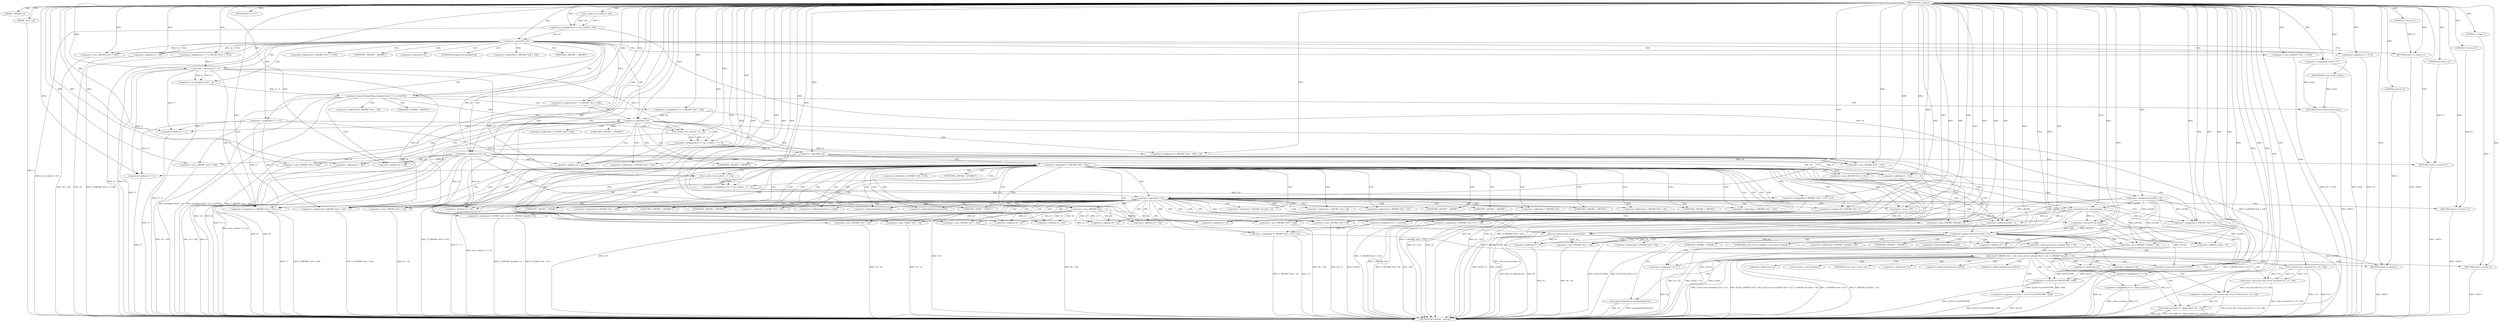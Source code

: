 digraph tftp_connect {  
"1000113" [label = "(METHOD,tftp_connect)" ]
"1000391" [label = "(METHOD_RETURN,int __fastcall)" ]
"1000114" [label = "(PARAM,_DWORD *a1)" ]
"1000115" [label = "(PARAM,_BYTE *a2)" ]
"1000129" [label = "(<operator>.assignment,v4 = Curl_ccalloc(1, 336))" ]
"1000131" [label = "(Curl_ccalloc,Curl_ccalloc(1, 336))" ]
"1000134" [label = "(<operator>.assignment,a1[188] = v4)" ]
"1000140" [label = "(<operator>.logicalNot,!v4)" ]
"1000142" [label = "(RETURN,return 27;,return 27;)" ]
"1000143" [label = "(LITERAL,27,return 27;)" ]
"1000144" [label = "(<operator>.assignment,v6 = v4)" ]
"1000147" [label = "(<operator>.assignment,v7 = *(_DWORD *)(*a1 + 1576))" ]
"1000150" [label = "(<operator>.cast,(_DWORD *)(*a1 + 1576))" ]
"1000152" [label = "(<operator>.addition,*a1 + 1576)" ]
"1000157" [label = "(IDENTIFIER,v7,if ( v7 ))" ]
"1000159" [label = "(<operator>.assignment,result = 71)" ]
"1000163" [label = "(<operator>.greaterEqualsThan,(unsigned int)(v7 - 8) >= 0xFFB1)" ]
"1000164" [label = "(<operator>.cast,(unsigned int)(v7 - 8))" ]
"1000166" [label = "(<operator>.subtraction,v7 - 8)" ]
"1000170" [label = "(RETURN,return result;,return result;)" ]
"1000171" [label = "(IDENTIFIER,result,return result;)" ]
"1000172" [label = "(<operator>.assignment,v8 = *(_DWORD *)(v6 + 328))" ]
"1000175" [label = "(<operator>.cast,(_DWORD *)(v6 + 328))" ]
"1000177" [label = "(<operator>.addition,v6 + 328)" ]
"1000182" [label = "(<operator>.assignment,v7 = 512)" ]
"1000185" [label = "(<operator>.assignment,v8 = *(_DWORD *)(v4 + 328))" ]
"1000188" [label = "(<operator>.cast,(_DWORD *)(v4 + 328))" ]
"1000190" [label = "(<operator>.addition,v4 + 328)" ]
"1000194" [label = "(<operator>.logicalNot,!v8)" ]
"1000197" [label = "(<operator>.assignment,v9 = Curl_ccalloc(1, v7 + 4))" ]
"1000199" [label = "(Curl_ccalloc,Curl_ccalloc(1, v7 + 4))" ]
"1000201" [label = "(<operator>.addition,v7 + 4)" ]
"1000204" [label = "(<operator>.assignment,*(_DWORD *)(v6 + 328) = v9)" ]
"1000206" [label = "(<operator>.cast,(_DWORD *)(v6 + 328))" ]
"1000208" [label = "(<operator>.addition,v6 + 328)" ]
"1000213" [label = "(<operator>.logicalNot,!v9)" ]
"1000215" [label = "(RETURN,return 27;,return 27;)" ]
"1000216" [label = "(LITERAL,27,return 27;)" ]
"1000218" [label = "(<operator>.logicalNot,!*(_DWORD *)(v6 + 332))" ]
"1000220" [label = "(<operator>.cast,(_DWORD *)(v6 + 332))" ]
"1000222" [label = "(<operator>.addition,v6 + 332)" ]
"1000226" [label = "(<operator>.assignment,v10 = Curl_ccalloc(1, v7 + 4))" ]
"1000228" [label = "(Curl_ccalloc,Curl_ccalloc(1, v7 + 4))" ]
"1000230" [label = "(<operator>.addition,v7 + 4)" ]
"1000233" [label = "(<operator>.assignment,*(_DWORD *)(v6 + 332) = v10)" ]
"1000235" [label = "(<operator>.cast,(_DWORD *)(v6 + 332))" ]
"1000237" [label = "(<operator>.addition,v6 + 332)" ]
"1000242" [label = "(<operator>.logicalNot,!v10)" ]
"1000244" [label = "(RETURN,return 27;,return 27;)" ]
"1000245" [label = "(LITERAL,27,return 27;)" ]
"1000246" [label = "(Curl_conncontrol,Curl_conncontrol(a1, 1))" ]
"1000249" [label = "(<operator>.assignment,v11 = a1[105])" ]
"1000254" [label = "(<operator>.assignment,*(_DWORD *)(v6 + 16) = a1)" ]
"1000256" [label = "(<operator>.cast,(_DWORD *)(v6 + 16))" ]
"1000258" [label = "(<operator>.addition,v6 + 16)" ]
"1000262" [label = "(<operator>.assignment,*(_DWORD *)v6 = 0)" ]
"1000264" [label = "(<operator>.cast,(_DWORD *)v6)" ]
"1000268" [label = "(<operator>.assignment,*(_DWORD *)(v6 + 20) = v11)" ]
"1000270" [label = "(<operator>.cast,(_DWORD *)(v6 + 20))" ]
"1000272" [label = "(<operator>.addition,v6 + 20)" ]
"1000276" [label = "(<operator>.assignment,*(_DWORD *)(v6 + 320) = v7)" ]
"1000278" [label = "(<operator>.cast,(_DWORD *)(v6 + 320))" ]
"1000280" [label = "(<operator>.addition,v6 + 320)" ]
"1000284" [label = "(<operator>.assignment,*(_DWORD *)(v6 + 324) = v7)" ]
"1000286" [label = "(<operator>.cast,(_DWORD *)(v6 + 324))" ]
"1000288" [label = "(<operator>.addition,v6 + 324)" ]
"1000292" [label = "(<operator>.assignment,*(_DWORD *)(v6 + 8) = -100)" ]
"1000294" [label = "(<operator>.cast,(_DWORD *)(v6 + 8))" ]
"1000296" [label = "(<operator>.addition,v6 + 8)" ]
"1000299" [label = "(<operator>.minus,-100)" ]
"1000301" [label = "(<operator>.assignment,*(_WORD *)(v6 + 52) = *(_DWORD *)(a1[20] + 4))" ]
"1000303" [label = "(<operator>.cast,(_WORD *)(v6 + 52))" ]
"1000305" [label = "(<operator>.addition,v6 + 52)" ]
"1000309" [label = "(<operator>.cast,(_DWORD *)(a1[20] + 4))" ]
"1000311" [label = "(<operator>.addition,a1[20] + 4)" ]
"1000316" [label = "(tftp_set_timeouts,tftp_set_timeouts(v6))" ]
"1000319" [label = "(<operator>.equals,(a1[147] & 0x40) == 0)" ]
"1000320" [label = "(<operator>.and,a1[147] & 0x40)" ]
"1000328" [label = "(bind,bind(*(_DWORD *)(v6 + 20), (const struct sockaddr *)(v6 + 52), *(_DWORD *)(a1[20] + 16)))" ]
"1000330" [label = "(<operator>.cast,(_DWORD *)(v6 + 20))" ]
"1000332" [label = "(<operator>.addition,v6 + 20)" ]
"1000335" [label = "(<operator>.cast,(const struct sockaddr *)(v6 + 52))" ]
"1000337" [label = "(<operator>.addition,v6 + 52)" ]
"1000341" [label = "(<operator>.cast,(_DWORD *)(a1[20] + 16))" ]
"1000343" [label = "(<operator>.addition,a1[20] + 16)" ]
"1000349" [label = "(<operator>.assignment,v13 = *a1)" ]
"1000353" [label = "(<operator>.assignment,v12 = _errno_location())" ]
"1000356" [label = "(<operator>.assignment,v14 = (const char *)Curl_strerror(*v12, v15, 128))" ]
"1000358" [label = "(<operator>.cast,(const char *)Curl_strerror(*v12, v15, 128))" ]
"1000360" [label = "(Curl_strerror,Curl_strerror(*v12, v15, 128))" ]
"1000365" [label = "(Curl_failf,Curl_failf(v13, \"bind() failed; %s\", v14))" ]
"1000369" [label = "(RETURN,return 7;,return 7;)" ]
"1000370" [label = "(LITERAL,7,return 7;)" ]
"1000371" [label = "(<operator>.assignment,a1[147] = a1[147] & 0xFFFFFFBF | 0x40)" ]
"1000375" [label = "(<operator>.or,a1[147] & 0xFFFFFFBF | 0x40)" ]
"1000376" [label = "(<operator>.and,a1[147] & 0xFFFFFFBF)" ]
"1000382" [label = "(Curl_pgrsStartNow,Curl_pgrsStartNow(*a1))" ]
"1000385" [label = "(<operator>.assignment,*a2 = 1)" ]
"1000389" [label = "(RETURN,return 0;,return 0;)" ]
"1000390" [label = "(LITERAL,0,return 0;)" ]
"1000149" [label = "(<operator>.indirection,*(_DWORD *)(*a1 + 1576))" ]
"1000151" [label = "(UNKNOWN,_DWORD *,_DWORD *)" ]
"1000153" [label = "(<operator>.indirection,*a1)" ]
"1000165" [label = "(UNKNOWN,unsigned int,unsigned int)" ]
"1000174" [label = "(<operator>.indirection,*(_DWORD *)(v6 + 328))" ]
"1000176" [label = "(UNKNOWN,_DWORD *,_DWORD *)" ]
"1000187" [label = "(<operator>.indirection,*(_DWORD *)(v4 + 328))" ]
"1000189" [label = "(UNKNOWN,_DWORD *,_DWORD *)" ]
"1000205" [label = "(<operator>.indirection,*(_DWORD *)(v6 + 328))" ]
"1000207" [label = "(UNKNOWN,_DWORD *,_DWORD *)" ]
"1000219" [label = "(<operator>.indirection,*(_DWORD *)(v6 + 332))" ]
"1000221" [label = "(UNKNOWN,_DWORD *,_DWORD *)" ]
"1000234" [label = "(<operator>.indirection,*(_DWORD *)(v6 + 332))" ]
"1000236" [label = "(UNKNOWN,_DWORD *,_DWORD *)" ]
"1000251" [label = "(<operator>.indirectIndexAccess,a1[105])" ]
"1000255" [label = "(<operator>.indirection,*(_DWORD *)(v6 + 16))" ]
"1000257" [label = "(UNKNOWN,_DWORD *,_DWORD *)" ]
"1000263" [label = "(<operator>.indirection,*(_DWORD *)v6)" ]
"1000265" [label = "(UNKNOWN,_DWORD *,_DWORD *)" ]
"1000269" [label = "(<operator>.indirection,*(_DWORD *)(v6 + 20))" ]
"1000271" [label = "(UNKNOWN,_DWORD *,_DWORD *)" ]
"1000277" [label = "(<operator>.indirection,*(_DWORD *)(v6 + 320))" ]
"1000279" [label = "(UNKNOWN,_DWORD *,_DWORD *)" ]
"1000285" [label = "(<operator>.indirection,*(_DWORD *)(v6 + 324))" ]
"1000287" [label = "(UNKNOWN,_DWORD *,_DWORD *)" ]
"1000293" [label = "(<operator>.indirection,*(_DWORD *)(v6 + 8))" ]
"1000295" [label = "(UNKNOWN,_DWORD *,_DWORD *)" ]
"1000302" [label = "(<operator>.indirection,*(_WORD *)(v6 + 52))" ]
"1000304" [label = "(UNKNOWN,_WORD *,_WORD *)" ]
"1000308" [label = "(<operator>.indirection,*(_DWORD *)(a1[20] + 4))" ]
"1000310" [label = "(UNKNOWN,_DWORD *,_DWORD *)" ]
"1000312" [label = "(<operator>.indirectIndexAccess,a1[20])" ]
"1000321" [label = "(<operator>.indirectIndexAccess,a1[147])" ]
"1000329" [label = "(<operator>.indirection,*(_DWORD *)(v6 + 20))" ]
"1000331" [label = "(UNKNOWN,_DWORD *,_DWORD *)" ]
"1000336" [label = "(UNKNOWN,const struct sockaddr *,const struct sockaddr *)" ]
"1000340" [label = "(<operator>.indirection,*(_DWORD *)(a1[20] + 16))" ]
"1000342" [label = "(UNKNOWN,_DWORD *,_DWORD *)" ]
"1000344" [label = "(<operator>.indirectIndexAccess,a1[20])" ]
"1000351" [label = "(<operator>.indirection,*a1)" ]
"1000355" [label = "(_errno_location,_errno_location())" ]
"1000359" [label = "(UNKNOWN,const char *,const char *)" ]
"1000361" [label = "(<operator>.indirection,*v12)" ]
"1000372" [label = "(<operator>.indirectIndexAccess,a1[147])" ]
"1000377" [label = "(<operator>.indirectIndexAccess,a1[147])" ]
"1000383" [label = "(<operator>.indirection,*a1)" ]
"1000386" [label = "(<operator>.indirection,*a2)" ]
  "1000369" -> "1000391"  [ label = "DDG: <RET>"] 
  "1000244" -> "1000391"  [ label = "DDG: <RET>"] 
  "1000170" -> "1000391"  [ label = "DDG: <RET>"] 
  "1000389" -> "1000391"  [ label = "DDG: <RET>"] 
  "1000215" -> "1000391"  [ label = "DDG: <RET>"] 
  "1000142" -> "1000391"  [ label = "DDG: <RET>"] 
  "1000292" -> "1000391"  [ label = "DDG: *(_DWORD *)(v6 + 8)"] 
  "1000163" -> "1000391"  [ label = "DDG: (unsigned int)(v7 - 8)"] 
  "1000166" -> "1000391"  [ label = "DDG: v7"] 
  "1000242" -> "1000391"  [ label = "DDG: v10"] 
  "1000218" -> "1000391"  [ label = "DDG: !*(_DWORD *)(v6 + 332)"] 
  "1000194" -> "1000391"  [ label = "DDG: !v8"] 
  "1000204" -> "1000391"  [ label = "DDG: *(_DWORD *)(v6 + 328)"] 
  "1000316" -> "1000391"  [ label = "DDG: tftp_set_timeouts(v6)"] 
  "1000190" -> "1000391"  [ label = "DDG: v4"] 
  "1000328" -> "1000391"  [ label = "DDG: (const struct sockaddr *)(v6 + 52)"] 
  "1000197" -> "1000391"  [ label = "DDG: Curl_ccalloc(1, v7 + 4)"] 
  "1000163" -> "1000391"  [ label = "DDG: (unsigned int)(v7 - 8) >= 0xFFB1"] 
  "1000164" -> "1000391"  [ label = "DDG: v7 - 8"] 
  "1000343" -> "1000391"  [ label = "DDG: a1[20]"] 
  "1000319" -> "1000391"  [ label = "DDG: (a1[147] & 0x40) == 0"] 
  "1000172" -> "1000391"  [ label = "DDG: *(_DWORD *)(v6 + 328)"] 
  "1000320" -> "1000391"  [ label = "DDG: a1[147]"] 
  "1000268" -> "1000391"  [ label = "DDG: *(_DWORD *)(v6 + 20)"] 
  "1000335" -> "1000391"  [ label = "DDG: v6 + 52"] 
  "1000301" -> "1000391"  [ label = "DDG: *(_DWORD *)(a1[20] + 4)"] 
  "1000213" -> "1000391"  [ label = "DDG: !v9"] 
  "1000349" -> "1000391"  [ label = "DDG: *a1"] 
  "1000256" -> "1000391"  [ label = "DDG: v6 + 16"] 
  "1000246" -> "1000391"  [ label = "DDG: Curl_conncontrol(a1, 1)"] 
  "1000228" -> "1000391"  [ label = "DDG: v7 + 4"] 
  "1000150" -> "1000391"  [ label = "DDG: *a1 + 1576"] 
  "1000233" -> "1000391"  [ label = "DDG: *(_DWORD *)(v6 + 332)"] 
  "1000353" -> "1000391"  [ label = "DDG: _errno_location()"] 
  "1000375" -> "1000391"  [ label = "DDG: a1[147] & 0xFFFFFFBF"] 
  "1000294" -> "1000391"  [ label = "DDG: v6 + 8"] 
  "1000382" -> "1000391"  [ label = "DDG: Curl_pgrsStartNow(*a1)"] 
  "1000270" -> "1000391"  [ label = "DDG: v6 + 20"] 
  "1000319" -> "1000391"  [ label = "DDG: a1[147] & 0x40"] 
  "1000213" -> "1000391"  [ label = "DDG: v9"] 
  "1000152" -> "1000391"  [ label = "DDG: *a1"] 
  "1000301" -> "1000391"  [ label = "DDG: *(_WORD *)(v6 + 52)"] 
  "1000365" -> "1000391"  [ label = "DDG: v14"] 
  "1000365" -> "1000391"  [ label = "DDG: Curl_failf(v13, \"bind() failed; %s\", v14)"] 
  "1000147" -> "1000391"  [ label = "DDG: *(_DWORD *)(*a1 + 1576)"] 
  "1000188" -> "1000391"  [ label = "DDG: v4 + 328"] 
  "1000276" -> "1000391"  [ label = "DDG: *(_DWORD *)(v6 + 320)"] 
  "1000115" -> "1000391"  [ label = "DDG: a2"] 
  "1000262" -> "1000391"  [ label = "DDG: *(_DWORD *)v6"] 
  "1000235" -> "1000391"  [ label = "DDG: v6 + 332"] 
  "1000254" -> "1000391"  [ label = "DDG: *(_DWORD *)(v6 + 16)"] 
  "1000360" -> "1000391"  [ label = "DDG: *v12"] 
  "1000220" -> "1000391"  [ label = "DDG: v6 + 332"] 
  "1000286" -> "1000391"  [ label = "DDG: v6 + 324"] 
  "1000129" -> "1000391"  [ label = "DDG: Curl_ccalloc(1, 336)"] 
  "1000268" -> "1000391"  [ label = "DDG: v11"] 
  "1000254" -> "1000391"  [ label = "DDG: a1"] 
  "1000341" -> "1000391"  [ label = "DDG: a1[20] + 16"] 
  "1000284" -> "1000391"  [ label = "DDG: v7"] 
  "1000365" -> "1000391"  [ label = "DDG: v13"] 
  "1000371" -> "1000391"  [ label = "DDG: a1[147]"] 
  "1000316" -> "1000391"  [ label = "DDG: v6"] 
  "1000330" -> "1000391"  [ label = "DDG: v6 + 20"] 
  "1000230" -> "1000391"  [ label = "DDG: v7"] 
  "1000309" -> "1000391"  [ label = "DDG: a1[20] + 4"] 
  "1000208" -> "1000391"  [ label = "DDG: v6"] 
  "1000206" -> "1000391"  [ label = "DDG: v6 + 328"] 
  "1000134" -> "1000391"  [ label = "DDG: a1[188]"] 
  "1000140" -> "1000391"  [ label = "DDG: v4"] 
  "1000278" -> "1000391"  [ label = "DDG: v6 + 320"] 
  "1000328" -> "1000391"  [ label = "DDG: bind(*(_DWORD *)(v6 + 20), (const struct sockaddr *)(v6 + 52), *(_DWORD *)(a1[20] + 16))"] 
  "1000199" -> "1000391"  [ label = "DDG: v7 + 4"] 
  "1000185" -> "1000391"  [ label = "DDG: *(_DWORD *)(v4 + 328)"] 
  "1000226" -> "1000391"  [ label = "DDG: Curl_ccalloc(1, v7 + 4)"] 
  "1000328" -> "1000391"  [ label = "DDG: *(_DWORD *)(v6 + 20)"] 
  "1000175" -> "1000391"  [ label = "DDG: v6 + 328"] 
  "1000242" -> "1000391"  [ label = "DDG: !v10"] 
  "1000292" -> "1000391"  [ label = "DDG: -100"] 
  "1000353" -> "1000391"  [ label = "DDG: v12"] 
  "1000371" -> "1000391"  [ label = "DDG: a1[147] & 0xFFFFFFBF | 0x40"] 
  "1000140" -> "1000391"  [ label = "DDG: !v4"] 
  "1000360" -> "1000391"  [ label = "DDG: v15"] 
  "1000144" -> "1000391"  [ label = "DDG: v6"] 
  "1000303" -> "1000391"  [ label = "DDG: v6 + 52"] 
  "1000382" -> "1000391"  [ label = "DDG: *a1"] 
  "1000237" -> "1000391"  [ label = "DDG: v6"] 
  "1000159" -> "1000391"  [ label = "DDG: result"] 
  "1000328" -> "1000391"  [ label = "DDG: *(_DWORD *)(a1[20] + 16)"] 
  "1000194" -> "1000391"  [ label = "DDG: v8"] 
  "1000201" -> "1000391"  [ label = "DDG: v7"] 
  "1000144" -> "1000391"  [ label = "DDG: v4"] 
  "1000337" -> "1000391"  [ label = "DDG: v6"] 
  "1000356" -> "1000391"  [ label = "DDG: (const char *)Curl_strerror(*v12, v15, 128)"] 
  "1000311" -> "1000391"  [ label = "DDG: a1[20]"] 
  "1000385" -> "1000391"  [ label = "DDG: *a2"] 
  "1000218" -> "1000391"  [ label = "DDG: *(_DWORD *)(v6 + 332)"] 
  "1000284" -> "1000391"  [ label = "DDG: *(_DWORD *)(v6 + 324)"] 
  "1000249" -> "1000391"  [ label = "DDG: a1[105]"] 
  "1000358" -> "1000391"  [ label = "DDG: Curl_strerror(*v12, v15, 128)"] 
  "1000113" -> "1000114"  [ label = "DDG: "] 
  "1000113" -> "1000115"  [ label = "DDG: "] 
  "1000131" -> "1000129"  [ label = "DDG: 1"] 
  "1000131" -> "1000129"  [ label = "DDG: 336"] 
  "1000113" -> "1000129"  [ label = "DDG: "] 
  "1000113" -> "1000131"  [ label = "DDG: "] 
  "1000129" -> "1000134"  [ label = "DDG: v4"] 
  "1000113" -> "1000134"  [ label = "DDG: "] 
  "1000113" -> "1000140"  [ label = "DDG: "] 
  "1000129" -> "1000140"  [ label = "DDG: v4"] 
  "1000143" -> "1000142"  [ label = "DDG: 27"] 
  "1000113" -> "1000142"  [ label = "DDG: "] 
  "1000113" -> "1000143"  [ label = "DDG: "] 
  "1000140" -> "1000144"  [ label = "DDG: v4"] 
  "1000113" -> "1000144"  [ label = "DDG: "] 
  "1000113" -> "1000147"  [ label = "DDG: "] 
  "1000113" -> "1000150"  [ label = "DDG: "] 
  "1000113" -> "1000152"  [ label = "DDG: "] 
  "1000113" -> "1000157"  [ label = "DDG: "] 
  "1000113" -> "1000159"  [ label = "DDG: "] 
  "1000164" -> "1000163"  [ label = "DDG: v7 - 8"] 
  "1000166" -> "1000164"  [ label = "DDG: v7"] 
  "1000166" -> "1000164"  [ label = "DDG: 8"] 
  "1000147" -> "1000166"  [ label = "DDG: v7"] 
  "1000113" -> "1000166"  [ label = "DDG: "] 
  "1000113" -> "1000163"  [ label = "DDG: "] 
  "1000171" -> "1000170"  [ label = "DDG: result"] 
  "1000159" -> "1000170"  [ label = "DDG: result"] 
  "1000113" -> "1000171"  [ label = "DDG: "] 
  "1000113" -> "1000172"  [ label = "DDG: "] 
  "1000144" -> "1000175"  [ label = "DDG: v6"] 
  "1000113" -> "1000175"  [ label = "DDG: "] 
  "1000144" -> "1000177"  [ label = "DDG: v6"] 
  "1000113" -> "1000177"  [ label = "DDG: "] 
  "1000113" -> "1000182"  [ label = "DDG: "] 
  "1000113" -> "1000185"  [ label = "DDG: "] 
  "1000113" -> "1000188"  [ label = "DDG: "] 
  "1000140" -> "1000188"  [ label = "DDG: v4"] 
  "1000113" -> "1000190"  [ label = "DDG: "] 
  "1000140" -> "1000190"  [ label = "DDG: v4"] 
  "1000172" -> "1000194"  [ label = "DDG: v8"] 
  "1000185" -> "1000194"  [ label = "DDG: v8"] 
  "1000113" -> "1000194"  [ label = "DDG: "] 
  "1000199" -> "1000197"  [ label = "DDG: 1"] 
  "1000199" -> "1000197"  [ label = "DDG: v7 + 4"] 
  "1000113" -> "1000197"  [ label = "DDG: "] 
  "1000113" -> "1000199"  [ label = "DDG: "] 
  "1000166" -> "1000199"  [ label = "DDG: v7"] 
  "1000182" -> "1000199"  [ label = "DDG: v7"] 
  "1000166" -> "1000201"  [ label = "DDG: v7"] 
  "1000182" -> "1000201"  [ label = "DDG: v7"] 
  "1000113" -> "1000201"  [ label = "DDG: "] 
  "1000197" -> "1000204"  [ label = "DDG: v9"] 
  "1000113" -> "1000204"  [ label = "DDG: "] 
  "1000144" -> "1000206"  [ label = "DDG: v6"] 
  "1000113" -> "1000206"  [ label = "DDG: "] 
  "1000144" -> "1000208"  [ label = "DDG: v6"] 
  "1000113" -> "1000208"  [ label = "DDG: "] 
  "1000113" -> "1000213"  [ label = "DDG: "] 
  "1000197" -> "1000213"  [ label = "DDG: v9"] 
  "1000216" -> "1000215"  [ label = "DDG: 27"] 
  "1000113" -> "1000215"  [ label = "DDG: "] 
  "1000113" -> "1000216"  [ label = "DDG: "] 
  "1000144" -> "1000220"  [ label = "DDG: v6"] 
  "1000113" -> "1000220"  [ label = "DDG: "] 
  "1000144" -> "1000222"  [ label = "DDG: v6"] 
  "1000113" -> "1000222"  [ label = "DDG: "] 
  "1000228" -> "1000226"  [ label = "DDG: 1"] 
  "1000228" -> "1000226"  [ label = "DDG: v7 + 4"] 
  "1000113" -> "1000226"  [ label = "DDG: "] 
  "1000113" -> "1000228"  [ label = "DDG: "] 
  "1000166" -> "1000228"  [ label = "DDG: v7"] 
  "1000182" -> "1000228"  [ label = "DDG: v7"] 
  "1000166" -> "1000230"  [ label = "DDG: v7"] 
  "1000182" -> "1000230"  [ label = "DDG: v7"] 
  "1000113" -> "1000230"  [ label = "DDG: "] 
  "1000226" -> "1000233"  [ label = "DDG: v10"] 
  "1000113" -> "1000233"  [ label = "DDG: "] 
  "1000113" -> "1000235"  [ label = "DDG: "] 
  "1000144" -> "1000235"  [ label = "DDG: v6"] 
  "1000113" -> "1000237"  [ label = "DDG: "] 
  "1000144" -> "1000237"  [ label = "DDG: v6"] 
  "1000113" -> "1000242"  [ label = "DDG: "] 
  "1000226" -> "1000242"  [ label = "DDG: v10"] 
  "1000245" -> "1000244"  [ label = "DDG: 27"] 
  "1000113" -> "1000244"  [ label = "DDG: "] 
  "1000113" -> "1000245"  [ label = "DDG: "] 
  "1000134" -> "1000246"  [ label = "DDG: a1[188]"] 
  "1000113" -> "1000246"  [ label = "DDG: "] 
  "1000246" -> "1000249"  [ label = "DDG: a1"] 
  "1000113" -> "1000249"  [ label = "DDG: "] 
  "1000246" -> "1000254"  [ label = "DDG: a1"] 
  "1000134" -> "1000254"  [ label = "DDG: a1[188]"] 
  "1000113" -> "1000254"  [ label = "DDG: "] 
  "1000113" -> "1000256"  [ label = "DDG: "] 
  "1000144" -> "1000256"  [ label = "DDG: v6"] 
  "1000113" -> "1000258"  [ label = "DDG: "] 
  "1000144" -> "1000258"  [ label = "DDG: v6"] 
  "1000113" -> "1000262"  [ label = "DDG: "] 
  "1000113" -> "1000264"  [ label = "DDG: "] 
  "1000144" -> "1000264"  [ label = "DDG: v6"] 
  "1000249" -> "1000268"  [ label = "DDG: v11"] 
  "1000113" -> "1000268"  [ label = "DDG: "] 
  "1000264" -> "1000270"  [ label = "DDG: v6"] 
  "1000113" -> "1000270"  [ label = "DDG: "] 
  "1000264" -> "1000272"  [ label = "DDG: v6"] 
  "1000113" -> "1000272"  [ label = "DDG: "] 
  "1000166" -> "1000276"  [ label = "DDG: v7"] 
  "1000182" -> "1000276"  [ label = "DDG: v7"] 
  "1000113" -> "1000276"  [ label = "DDG: "] 
  "1000113" -> "1000278"  [ label = "DDG: "] 
  "1000264" -> "1000278"  [ label = "DDG: v6"] 
  "1000113" -> "1000280"  [ label = "DDG: "] 
  "1000264" -> "1000280"  [ label = "DDG: v6"] 
  "1000113" -> "1000284"  [ label = "DDG: "] 
  "1000166" -> "1000284"  [ label = "DDG: v7"] 
  "1000182" -> "1000284"  [ label = "DDG: v7"] 
  "1000113" -> "1000286"  [ label = "DDG: "] 
  "1000264" -> "1000286"  [ label = "DDG: v6"] 
  "1000113" -> "1000288"  [ label = "DDG: "] 
  "1000264" -> "1000288"  [ label = "DDG: v6"] 
  "1000299" -> "1000292"  [ label = "DDG: 100"] 
  "1000113" -> "1000294"  [ label = "DDG: "] 
  "1000264" -> "1000294"  [ label = "DDG: v6"] 
  "1000113" -> "1000296"  [ label = "DDG: "] 
  "1000264" -> "1000296"  [ label = "DDG: v6"] 
  "1000113" -> "1000299"  [ label = "DDG: "] 
  "1000113" -> "1000303"  [ label = "DDG: "] 
  "1000264" -> "1000303"  [ label = "DDG: v6"] 
  "1000113" -> "1000305"  [ label = "DDG: "] 
  "1000264" -> "1000305"  [ label = "DDG: v6"] 
  "1000246" -> "1000309"  [ label = "DDG: a1"] 
  "1000134" -> "1000309"  [ label = "DDG: a1[188]"] 
  "1000113" -> "1000309"  [ label = "DDG: "] 
  "1000246" -> "1000311"  [ label = "DDG: a1"] 
  "1000134" -> "1000311"  [ label = "DDG: a1[188]"] 
  "1000113" -> "1000311"  [ label = "DDG: "] 
  "1000113" -> "1000316"  [ label = "DDG: "] 
  "1000264" -> "1000316"  [ label = "DDG: v6"] 
  "1000320" -> "1000319"  [ label = "DDG: a1[147]"] 
  "1000320" -> "1000319"  [ label = "DDG: 0x40"] 
  "1000246" -> "1000320"  [ label = "DDG: a1"] 
  "1000134" -> "1000320"  [ label = "DDG: a1[188]"] 
  "1000113" -> "1000320"  [ label = "DDG: "] 
  "1000113" -> "1000319"  [ label = "DDG: "] 
  "1000268" -> "1000328"  [ label = "DDG: *(_DWORD *)(v6 + 20)"] 
  "1000316" -> "1000330"  [ label = "DDG: v6"] 
  "1000113" -> "1000330"  [ label = "DDG: "] 
  "1000316" -> "1000332"  [ label = "DDG: v6"] 
  "1000113" -> "1000332"  [ label = "DDG: "] 
  "1000335" -> "1000328"  [ label = "DDG: v6 + 52"] 
  "1000113" -> "1000335"  [ label = "DDG: "] 
  "1000316" -> "1000335"  [ label = "DDG: v6"] 
  "1000113" -> "1000337"  [ label = "DDG: "] 
  "1000316" -> "1000337"  [ label = "DDG: v6"] 
  "1000246" -> "1000341"  [ label = "DDG: a1"] 
  "1000134" -> "1000341"  [ label = "DDG: a1[188]"] 
  "1000113" -> "1000341"  [ label = "DDG: "] 
  "1000246" -> "1000343"  [ label = "DDG: a1"] 
  "1000134" -> "1000343"  [ label = "DDG: a1[188]"] 
  "1000113" -> "1000343"  [ label = "DDG: "] 
  "1000113" -> "1000349"  [ label = "DDG: "] 
  "1000113" -> "1000353"  [ label = "DDG: "] 
  "1000358" -> "1000356"  [ label = "DDG: Curl_strerror(*v12, v15, 128)"] 
  "1000113" -> "1000356"  [ label = "DDG: "] 
  "1000360" -> "1000358"  [ label = "DDG: *v12"] 
  "1000360" -> "1000358"  [ label = "DDG: v15"] 
  "1000360" -> "1000358"  [ label = "DDG: 128"] 
  "1000113" -> "1000360"  [ label = "DDG: "] 
  "1000349" -> "1000365"  [ label = "DDG: v13"] 
  "1000113" -> "1000365"  [ label = "DDG: "] 
  "1000356" -> "1000365"  [ label = "DDG: v14"] 
  "1000370" -> "1000369"  [ label = "DDG: 7"] 
  "1000113" -> "1000369"  [ label = "DDG: "] 
  "1000113" -> "1000370"  [ label = "DDG: "] 
  "1000375" -> "1000371"  [ label = "DDG: a1[147] & 0xFFFFFFBF"] 
  "1000375" -> "1000371"  [ label = "DDG: 0x40"] 
  "1000376" -> "1000375"  [ label = "DDG: a1[147]"] 
  "1000376" -> "1000375"  [ label = "DDG: 0xFFFFFFBF"] 
  "1000320" -> "1000376"  [ label = "DDG: a1[147]"] 
  "1000246" -> "1000376"  [ label = "DDG: a1"] 
  "1000134" -> "1000376"  [ label = "DDG: a1[188]"] 
  "1000113" -> "1000376"  [ label = "DDG: "] 
  "1000113" -> "1000375"  [ label = "DDG: "] 
  "1000113" -> "1000385"  [ label = "DDG: "] 
  "1000390" -> "1000389"  [ label = "DDG: 0"] 
  "1000113" -> "1000389"  [ label = "DDG: "] 
  "1000113" -> "1000390"  [ label = "DDG: "] 
  "1000140" -> "1000144"  [ label = "CDG: "] 
  "1000140" -> "1000142"  [ label = "CDG: "] 
  "1000140" -> "1000153"  [ label = "CDG: "] 
  "1000140" -> "1000152"  [ label = "CDG: "] 
  "1000140" -> "1000151"  [ label = "CDG: "] 
  "1000140" -> "1000150"  [ label = "CDG: "] 
  "1000140" -> "1000149"  [ label = "CDG: "] 
  "1000140" -> "1000147"  [ label = "CDG: "] 
  "1000140" -> "1000159"  [ label = "CDG: "] 
  "1000140" -> "1000166"  [ label = "CDG: "] 
  "1000140" -> "1000165"  [ label = "CDG: "] 
  "1000140" -> "1000164"  [ label = "CDG: "] 
  "1000140" -> "1000163"  [ label = "CDG: "] 
  "1000140" -> "1000190"  [ label = "CDG: "] 
  "1000140" -> "1000189"  [ label = "CDG: "] 
  "1000140" -> "1000188"  [ label = "CDG: "] 
  "1000140" -> "1000187"  [ label = "CDG: "] 
  "1000140" -> "1000185"  [ label = "CDG: "] 
  "1000140" -> "1000182"  [ label = "CDG: "] 
  "1000140" -> "1000194"  [ label = "CDG: "] 
  "1000163" -> "1000176"  [ label = "CDG: "] 
  "1000163" -> "1000175"  [ label = "CDG: "] 
  "1000163" -> "1000174"  [ label = "CDG: "] 
  "1000163" -> "1000172"  [ label = "CDG: "] 
  "1000163" -> "1000170"  [ label = "CDG: "] 
  "1000163" -> "1000177"  [ label = "CDG: "] 
  "1000163" -> "1000194"  [ label = "CDG: "] 
  "1000194" -> "1000208"  [ label = "CDG: "] 
  "1000194" -> "1000207"  [ label = "CDG: "] 
  "1000194" -> "1000206"  [ label = "CDG: "] 
  "1000194" -> "1000205"  [ label = "CDG: "] 
  "1000194" -> "1000204"  [ label = "CDG: "] 
  "1000194" -> "1000201"  [ label = "CDG: "] 
  "1000194" -> "1000199"  [ label = "CDG: "] 
  "1000194" -> "1000197"  [ label = "CDG: "] 
  "1000194" -> "1000222"  [ label = "CDG: "] 
  "1000194" -> "1000221"  [ label = "CDG: "] 
  "1000194" -> "1000220"  [ label = "CDG: "] 
  "1000194" -> "1000219"  [ label = "CDG: "] 
  "1000194" -> "1000218"  [ label = "CDG: "] 
  "1000194" -> "1000213"  [ label = "CDG: "] 
  "1000213" -> "1000222"  [ label = "CDG: "] 
  "1000213" -> "1000221"  [ label = "CDG: "] 
  "1000213" -> "1000220"  [ label = "CDG: "] 
  "1000213" -> "1000219"  [ label = "CDG: "] 
  "1000213" -> "1000218"  [ label = "CDG: "] 
  "1000213" -> "1000215"  [ label = "CDG: "] 
  "1000218" -> "1000237"  [ label = "CDG: "] 
  "1000218" -> "1000236"  [ label = "CDG: "] 
  "1000218" -> "1000235"  [ label = "CDG: "] 
  "1000218" -> "1000234"  [ label = "CDG: "] 
  "1000218" -> "1000233"  [ label = "CDG: "] 
  "1000218" -> "1000230"  [ label = "CDG: "] 
  "1000218" -> "1000228"  [ label = "CDG: "] 
  "1000218" -> "1000226"  [ label = "CDG: "] 
  "1000218" -> "1000256"  [ label = "CDG: "] 
  "1000218" -> "1000255"  [ label = "CDG: "] 
  "1000218" -> "1000254"  [ label = "CDG: "] 
  "1000218" -> "1000251"  [ label = "CDG: "] 
  "1000218" -> "1000249"  [ label = "CDG: "] 
  "1000218" -> "1000246"  [ label = "CDG: "] 
  "1000218" -> "1000242"  [ label = "CDG: "] 
  "1000218" -> "1000272"  [ label = "CDG: "] 
  "1000218" -> "1000271"  [ label = "CDG: "] 
  "1000218" -> "1000270"  [ label = "CDG: "] 
  "1000218" -> "1000269"  [ label = "CDG: "] 
  "1000218" -> "1000268"  [ label = "CDG: "] 
  "1000218" -> "1000265"  [ label = "CDG: "] 
  "1000218" -> "1000264"  [ label = "CDG: "] 
  "1000218" -> "1000263"  [ label = "CDG: "] 
  "1000218" -> "1000262"  [ label = "CDG: "] 
  "1000218" -> "1000258"  [ label = "CDG: "] 
  "1000218" -> "1000257"  [ label = "CDG: "] 
  "1000218" -> "1000288"  [ label = "CDG: "] 
  "1000218" -> "1000287"  [ label = "CDG: "] 
  "1000218" -> "1000286"  [ label = "CDG: "] 
  "1000218" -> "1000285"  [ label = "CDG: "] 
  "1000218" -> "1000284"  [ label = "CDG: "] 
  "1000218" -> "1000280"  [ label = "CDG: "] 
  "1000218" -> "1000279"  [ label = "CDG: "] 
  "1000218" -> "1000278"  [ label = "CDG: "] 
  "1000218" -> "1000277"  [ label = "CDG: "] 
  "1000218" -> "1000276"  [ label = "CDG: "] 
  "1000218" -> "1000304"  [ label = "CDG: "] 
  "1000218" -> "1000303"  [ label = "CDG: "] 
  "1000218" -> "1000302"  [ label = "CDG: "] 
  "1000218" -> "1000301"  [ label = "CDG: "] 
  "1000218" -> "1000299"  [ label = "CDG: "] 
  "1000218" -> "1000296"  [ label = "CDG: "] 
  "1000218" -> "1000295"  [ label = "CDG: "] 
  "1000218" -> "1000294"  [ label = "CDG: "] 
  "1000218" -> "1000293"  [ label = "CDG: "] 
  "1000218" -> "1000292"  [ label = "CDG: "] 
  "1000218" -> "1000320"  [ label = "CDG: "] 
  "1000218" -> "1000319"  [ label = "CDG: "] 
  "1000218" -> "1000316"  [ label = "CDG: "] 
  "1000218" -> "1000312"  [ label = "CDG: "] 
  "1000218" -> "1000311"  [ label = "CDG: "] 
  "1000218" -> "1000310"  [ label = "CDG: "] 
  "1000218" -> "1000309"  [ label = "CDG: "] 
  "1000218" -> "1000308"  [ label = "CDG: "] 
  "1000218" -> "1000305"  [ label = "CDG: "] 
  "1000218" -> "1000321"  [ label = "CDG: "] 
  "1000242" -> "1000256"  [ label = "CDG: "] 
  "1000242" -> "1000255"  [ label = "CDG: "] 
  "1000242" -> "1000254"  [ label = "CDG: "] 
  "1000242" -> "1000251"  [ label = "CDG: "] 
  "1000242" -> "1000249"  [ label = "CDG: "] 
  "1000242" -> "1000246"  [ label = "CDG: "] 
  "1000242" -> "1000244"  [ label = "CDG: "] 
  "1000242" -> "1000272"  [ label = "CDG: "] 
  "1000242" -> "1000271"  [ label = "CDG: "] 
  "1000242" -> "1000270"  [ label = "CDG: "] 
  "1000242" -> "1000269"  [ label = "CDG: "] 
  "1000242" -> "1000268"  [ label = "CDG: "] 
  "1000242" -> "1000265"  [ label = "CDG: "] 
  "1000242" -> "1000264"  [ label = "CDG: "] 
  "1000242" -> "1000263"  [ label = "CDG: "] 
  "1000242" -> "1000262"  [ label = "CDG: "] 
  "1000242" -> "1000258"  [ label = "CDG: "] 
  "1000242" -> "1000257"  [ label = "CDG: "] 
  "1000242" -> "1000288"  [ label = "CDG: "] 
  "1000242" -> "1000287"  [ label = "CDG: "] 
  "1000242" -> "1000286"  [ label = "CDG: "] 
  "1000242" -> "1000285"  [ label = "CDG: "] 
  "1000242" -> "1000284"  [ label = "CDG: "] 
  "1000242" -> "1000280"  [ label = "CDG: "] 
  "1000242" -> "1000279"  [ label = "CDG: "] 
  "1000242" -> "1000278"  [ label = "CDG: "] 
  "1000242" -> "1000277"  [ label = "CDG: "] 
  "1000242" -> "1000276"  [ label = "CDG: "] 
  "1000242" -> "1000304"  [ label = "CDG: "] 
  "1000242" -> "1000303"  [ label = "CDG: "] 
  "1000242" -> "1000302"  [ label = "CDG: "] 
  "1000242" -> "1000301"  [ label = "CDG: "] 
  "1000242" -> "1000299"  [ label = "CDG: "] 
  "1000242" -> "1000296"  [ label = "CDG: "] 
  "1000242" -> "1000295"  [ label = "CDG: "] 
  "1000242" -> "1000294"  [ label = "CDG: "] 
  "1000242" -> "1000293"  [ label = "CDG: "] 
  "1000242" -> "1000292"  [ label = "CDG: "] 
  "1000242" -> "1000320"  [ label = "CDG: "] 
  "1000242" -> "1000319"  [ label = "CDG: "] 
  "1000242" -> "1000316"  [ label = "CDG: "] 
  "1000242" -> "1000312"  [ label = "CDG: "] 
  "1000242" -> "1000311"  [ label = "CDG: "] 
  "1000242" -> "1000310"  [ label = "CDG: "] 
  "1000242" -> "1000309"  [ label = "CDG: "] 
  "1000242" -> "1000308"  [ label = "CDG: "] 
  "1000242" -> "1000305"  [ label = "CDG: "] 
  "1000242" -> "1000321"  [ label = "CDG: "] 
  "1000319" -> "1000336"  [ label = "CDG: "] 
  "1000319" -> "1000335"  [ label = "CDG: "] 
  "1000319" -> "1000332"  [ label = "CDG: "] 
  "1000319" -> "1000331"  [ label = "CDG: "] 
  "1000319" -> "1000330"  [ label = "CDG: "] 
  "1000319" -> "1000329"  [ label = "CDG: "] 
  "1000319" -> "1000328"  [ label = "CDG: "] 
  "1000319" -> "1000344"  [ label = "CDG: "] 
  "1000319" -> "1000343"  [ label = "CDG: "] 
  "1000319" -> "1000342"  [ label = "CDG: "] 
  "1000319" -> "1000341"  [ label = "CDG: "] 
  "1000319" -> "1000340"  [ label = "CDG: "] 
  "1000319" -> "1000337"  [ label = "CDG: "] 
  "1000319" -> "1000383"  [ label = "CDG: "] 
  "1000319" -> "1000382"  [ label = "CDG: "] 
  "1000319" -> "1000389"  [ label = "CDG: "] 
  "1000319" -> "1000386"  [ label = "CDG: "] 
  "1000319" -> "1000385"  [ label = "CDG: "] 
  "1000328" -> "1000351"  [ label = "CDG: "] 
  "1000328" -> "1000349"  [ label = "CDG: "] 
  "1000328" -> "1000365"  [ label = "CDG: "] 
  "1000328" -> "1000361"  [ label = "CDG: "] 
  "1000328" -> "1000360"  [ label = "CDG: "] 
  "1000328" -> "1000359"  [ label = "CDG: "] 
  "1000328" -> "1000358"  [ label = "CDG: "] 
  "1000328" -> "1000356"  [ label = "CDG: "] 
  "1000328" -> "1000355"  [ label = "CDG: "] 
  "1000328" -> "1000353"  [ label = "CDG: "] 
  "1000328" -> "1000383"  [ label = "CDG: "] 
  "1000328" -> "1000382"  [ label = "CDG: "] 
  "1000328" -> "1000377"  [ label = "CDG: "] 
  "1000328" -> "1000376"  [ label = "CDG: "] 
  "1000328" -> "1000375"  [ label = "CDG: "] 
  "1000328" -> "1000372"  [ label = "CDG: "] 
  "1000328" -> "1000371"  [ label = "CDG: "] 
  "1000328" -> "1000369"  [ label = "CDG: "] 
  "1000328" -> "1000389"  [ label = "CDG: "] 
  "1000328" -> "1000386"  [ label = "CDG: "] 
  "1000328" -> "1000385"  [ label = "CDG: "] 
}
